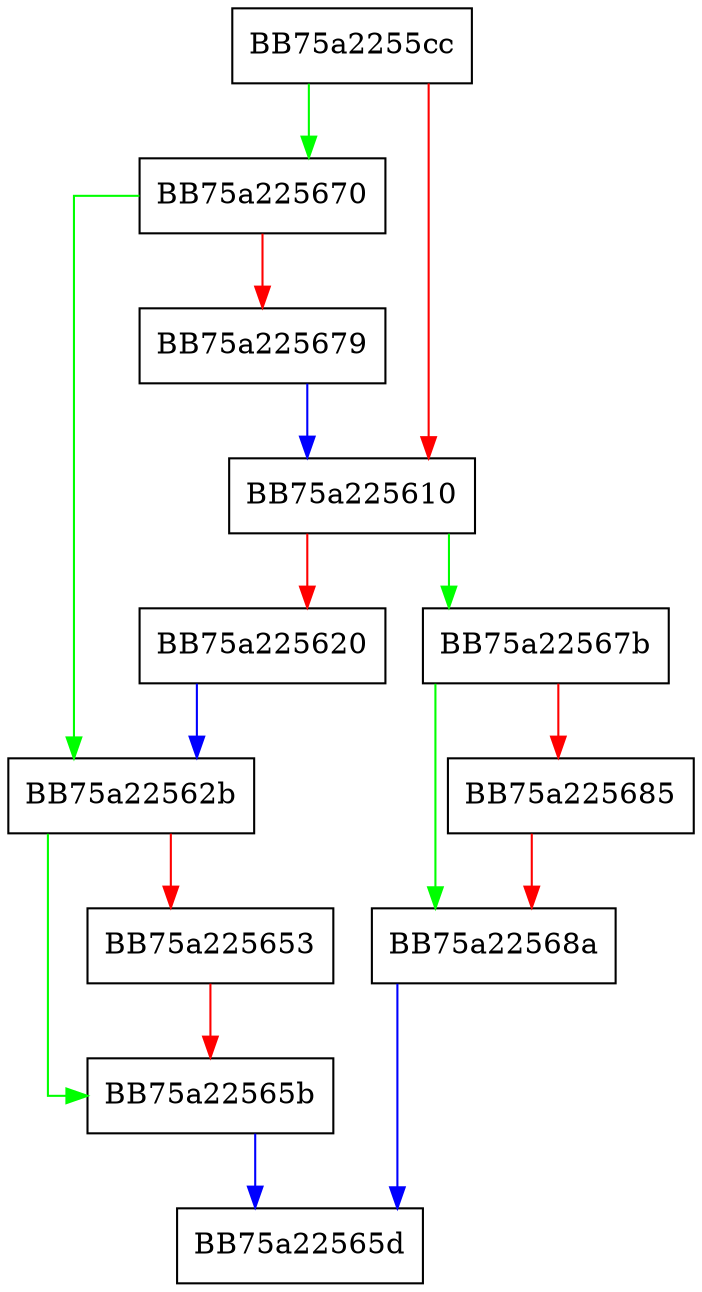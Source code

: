 digraph Initialize {
  node [shape="box"];
  graph [splines=ortho];
  BB75a2255cc -> BB75a225670 [color="green"];
  BB75a2255cc -> BB75a225610 [color="red"];
  BB75a225610 -> BB75a22567b [color="green"];
  BB75a225610 -> BB75a225620 [color="red"];
  BB75a225620 -> BB75a22562b [color="blue"];
  BB75a22562b -> BB75a22565b [color="green"];
  BB75a22562b -> BB75a225653 [color="red"];
  BB75a225653 -> BB75a22565b [color="red"];
  BB75a22565b -> BB75a22565d [color="blue"];
  BB75a225670 -> BB75a22562b [color="green"];
  BB75a225670 -> BB75a225679 [color="red"];
  BB75a225679 -> BB75a225610 [color="blue"];
  BB75a22567b -> BB75a22568a [color="green"];
  BB75a22567b -> BB75a225685 [color="red"];
  BB75a225685 -> BB75a22568a [color="red"];
  BB75a22568a -> BB75a22565d [color="blue"];
}